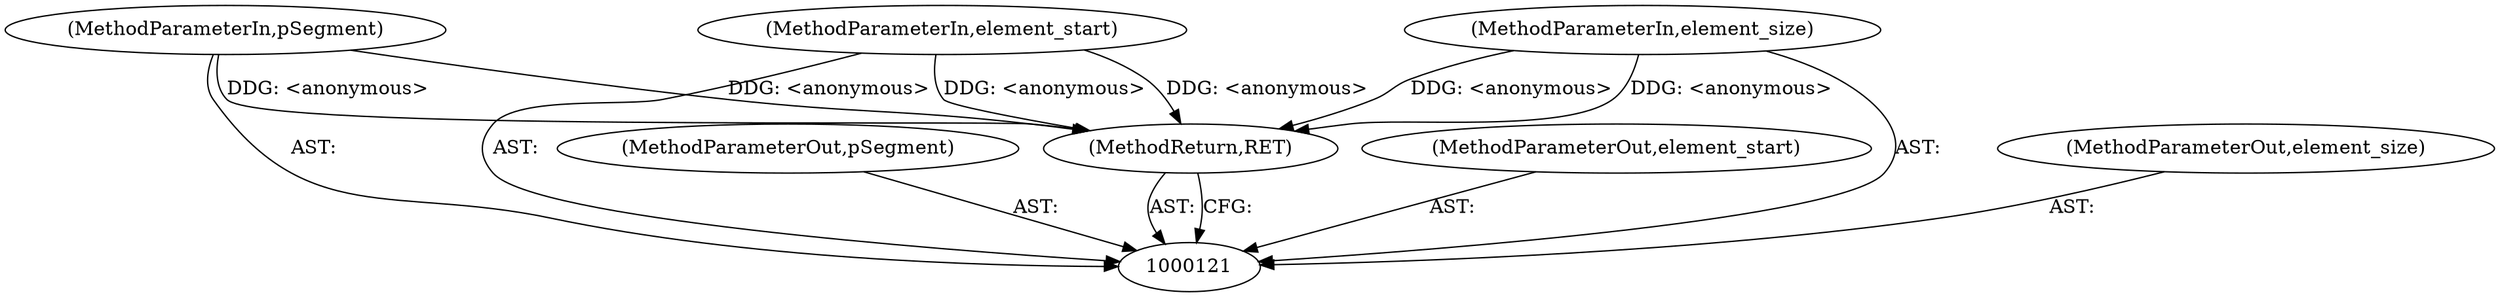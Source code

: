 digraph "0_Android_04839626ed859623901ebd3a5fd483982186b59d_198" {
"1000126" [label="(MethodReturn,RET)"];
"1000122" [label="(MethodParameterIn,pSegment)"];
"1000770" [label="(MethodParameterOut,pSegment)"];
"1000123" [label="(MethodParameterIn,element_start)"];
"1000771" [label="(MethodParameterOut,element_start)"];
"1000124" [label="(MethodParameterIn,element_size)"];
"1000772" [label="(MethodParameterOut,element_size)"];
"1000126" -> "1000121"  [label="AST: "];
"1000126" -> "1000121"  [label="CFG: "];
"1000124" -> "1000126"  [label="DDG: <anonymous>"];
"1000123" -> "1000126"  [label="DDG: <anonymous>"];
"1000122" -> "1000126"  [label="DDG: <anonymous>"];
"1000122" -> "1000121"  [label="AST: "];
"1000122" -> "1000126"  [label="DDG: <anonymous>"];
"1000770" -> "1000121"  [label="AST: "];
"1000123" -> "1000121"  [label="AST: "];
"1000123" -> "1000126"  [label="DDG: <anonymous>"];
"1000771" -> "1000121"  [label="AST: "];
"1000124" -> "1000121"  [label="AST: "];
"1000124" -> "1000126"  [label="DDG: <anonymous>"];
"1000772" -> "1000121"  [label="AST: "];
}
